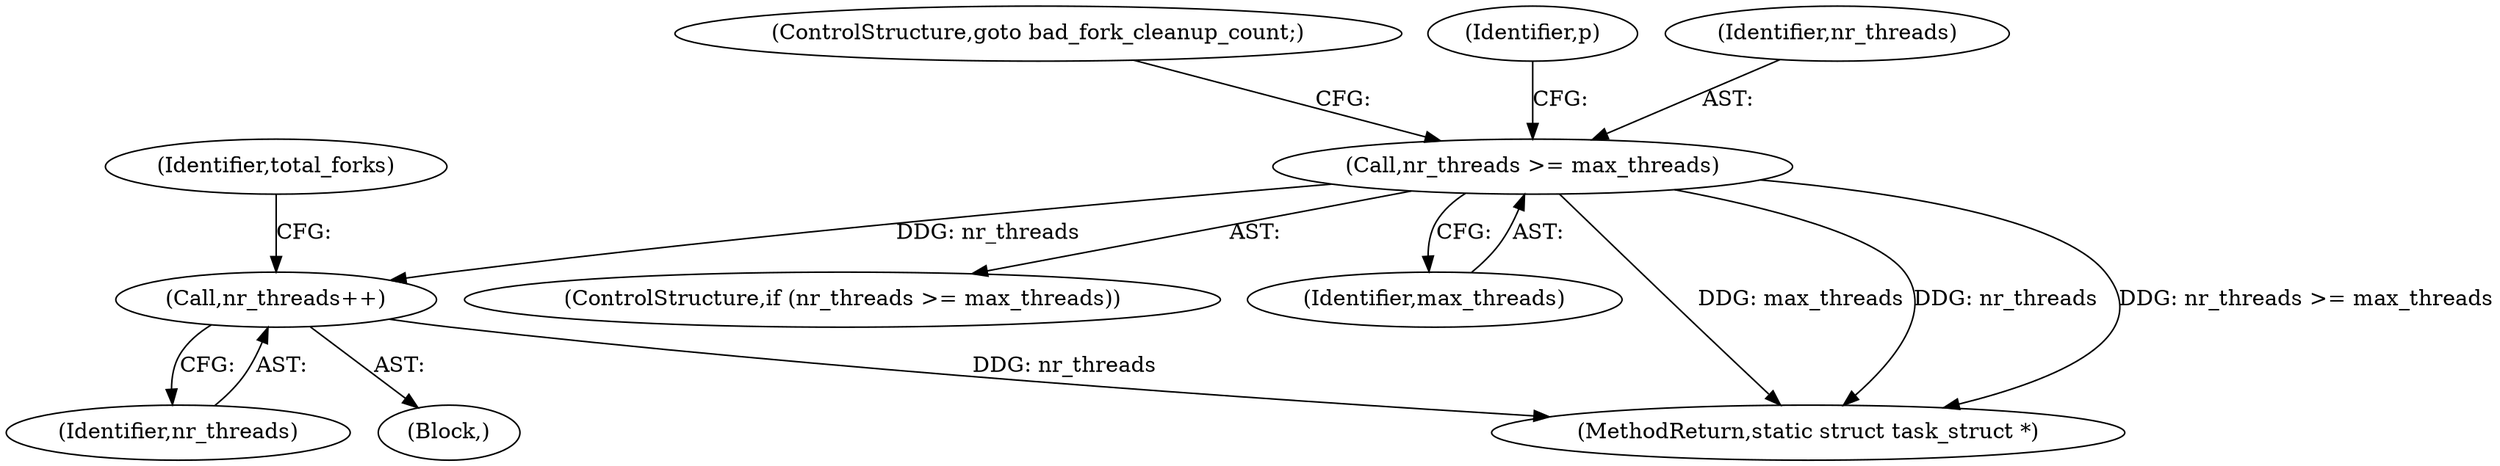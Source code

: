 digraph "0_linux_b69f2292063d2caf37ca9aec7d63ded203701bf3_1@API" {
"1000283" [label="(Call,nr_threads >= max_threads)"];
"1001036" [label="(Call,nr_threads++)"];
"1001039" [label="(Identifier,total_forks)"];
"1000282" [label="(ControlStructure,if (nr_threads >= max_threads))"];
"1000286" [label="(ControlStructure,goto bad_fork_cleanup_count;)"];
"1000285" [label="(Identifier,max_threads)"];
"1001151" [label="(MethodReturn,static struct task_struct *)"];
"1001036" [label="(Call,nr_threads++)"];
"1001037" [label="(Identifier,nr_threads)"];
"1000283" [label="(Call,nr_threads >= max_threads)"];
"1000293" [label="(Identifier,p)"];
"1000952" [label="(Block,)"];
"1000284" [label="(Identifier,nr_threads)"];
"1000283" -> "1000282"  [label="AST: "];
"1000283" -> "1000285"  [label="CFG: "];
"1000284" -> "1000283"  [label="AST: "];
"1000285" -> "1000283"  [label="AST: "];
"1000286" -> "1000283"  [label="CFG: "];
"1000293" -> "1000283"  [label="CFG: "];
"1000283" -> "1001151"  [label="DDG: max_threads"];
"1000283" -> "1001151"  [label="DDG: nr_threads"];
"1000283" -> "1001151"  [label="DDG: nr_threads >= max_threads"];
"1000283" -> "1001036"  [label="DDG: nr_threads"];
"1001036" -> "1000952"  [label="AST: "];
"1001036" -> "1001037"  [label="CFG: "];
"1001037" -> "1001036"  [label="AST: "];
"1001039" -> "1001036"  [label="CFG: "];
"1001036" -> "1001151"  [label="DDG: nr_threads"];
}
